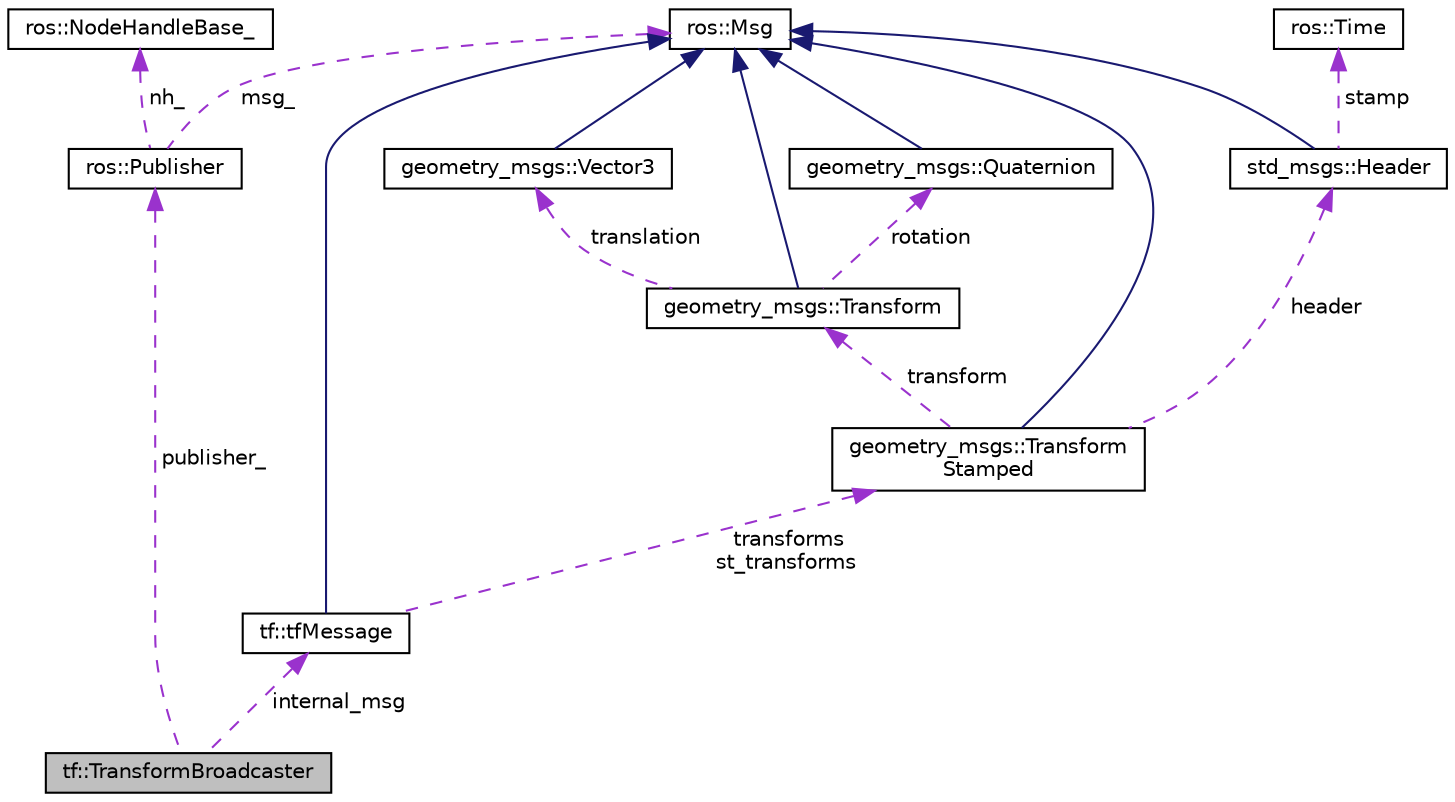 digraph "tf::TransformBroadcaster"
{
  edge [fontname="Helvetica",fontsize="10",labelfontname="Helvetica",labelfontsize="10"];
  node [fontname="Helvetica",fontsize="10",shape=record];
  Node1 [label="tf::TransformBroadcaster",height=0.2,width=0.4,color="black", fillcolor="grey75", style="filled" fontcolor="black"];
  Node2 -> Node1 [dir="back",color="darkorchid3",fontsize="10",style="dashed",label=" publisher_" ,fontname="Helvetica"];
  Node2 [label="ros::Publisher",height=0.2,width=0.4,color="black", fillcolor="white", style="filled",URL="$classros_1_1_publisher.html"];
  Node3 -> Node2 [dir="back",color="darkorchid3",fontsize="10",style="dashed",label=" msg_" ,fontname="Helvetica"];
  Node3 [label="ros::Msg",height=0.2,width=0.4,color="black", fillcolor="white", style="filled",URL="$classros_1_1_msg.html"];
  Node4 -> Node2 [dir="back",color="darkorchid3",fontsize="10",style="dashed",label=" nh_" ,fontname="Helvetica"];
  Node4 [label="ros::NodeHandleBase_",height=0.2,width=0.4,color="black", fillcolor="white", style="filled",URL="$classros_1_1_node_handle_base__.html"];
  Node5 -> Node1 [dir="back",color="darkorchid3",fontsize="10",style="dashed",label=" internal_msg" ,fontname="Helvetica"];
  Node5 [label="tf::tfMessage",height=0.2,width=0.4,color="black", fillcolor="white", style="filled",URL="$classtf_1_1tf_message.html"];
  Node3 -> Node5 [dir="back",color="midnightblue",fontsize="10",style="solid",fontname="Helvetica"];
  Node6 -> Node5 [dir="back",color="darkorchid3",fontsize="10",style="dashed",label=" transforms\nst_transforms" ,fontname="Helvetica"];
  Node6 [label="geometry_msgs::Transform\lStamped",height=0.2,width=0.4,color="black", fillcolor="white", style="filled",URL="$classgeometry__msgs_1_1_transform_stamped.html"];
  Node3 -> Node6 [dir="back",color="midnightblue",fontsize="10",style="solid",fontname="Helvetica"];
  Node7 -> Node6 [dir="back",color="darkorchid3",fontsize="10",style="dashed",label=" header" ,fontname="Helvetica"];
  Node7 [label="std_msgs::Header",height=0.2,width=0.4,color="black", fillcolor="white", style="filled",URL="$classstd__msgs_1_1_header.html"];
  Node3 -> Node7 [dir="back",color="midnightblue",fontsize="10",style="solid",fontname="Helvetica"];
  Node8 -> Node7 [dir="back",color="darkorchid3",fontsize="10",style="dashed",label=" stamp" ,fontname="Helvetica"];
  Node8 [label="ros::Time",height=0.2,width=0.4,color="black", fillcolor="white", style="filled",URL="$classros_1_1_time.html"];
  Node9 -> Node6 [dir="back",color="darkorchid3",fontsize="10",style="dashed",label=" transform" ,fontname="Helvetica"];
  Node9 [label="geometry_msgs::Transform",height=0.2,width=0.4,color="black", fillcolor="white", style="filled",URL="$classgeometry__msgs_1_1_transform.html"];
  Node3 -> Node9 [dir="back",color="midnightblue",fontsize="10",style="solid",fontname="Helvetica"];
  Node10 -> Node9 [dir="back",color="darkorchid3",fontsize="10",style="dashed",label=" rotation" ,fontname="Helvetica"];
  Node10 [label="geometry_msgs::Quaternion",height=0.2,width=0.4,color="black", fillcolor="white", style="filled",URL="$classgeometry__msgs_1_1_quaternion.html"];
  Node3 -> Node10 [dir="back",color="midnightblue",fontsize="10",style="solid",fontname="Helvetica"];
  Node11 -> Node9 [dir="back",color="darkorchid3",fontsize="10",style="dashed",label=" translation" ,fontname="Helvetica"];
  Node11 [label="geometry_msgs::Vector3",height=0.2,width=0.4,color="black", fillcolor="white", style="filled",URL="$classgeometry__msgs_1_1_vector3.html"];
  Node3 -> Node11 [dir="back",color="midnightblue",fontsize="10",style="solid",fontname="Helvetica"];
}
